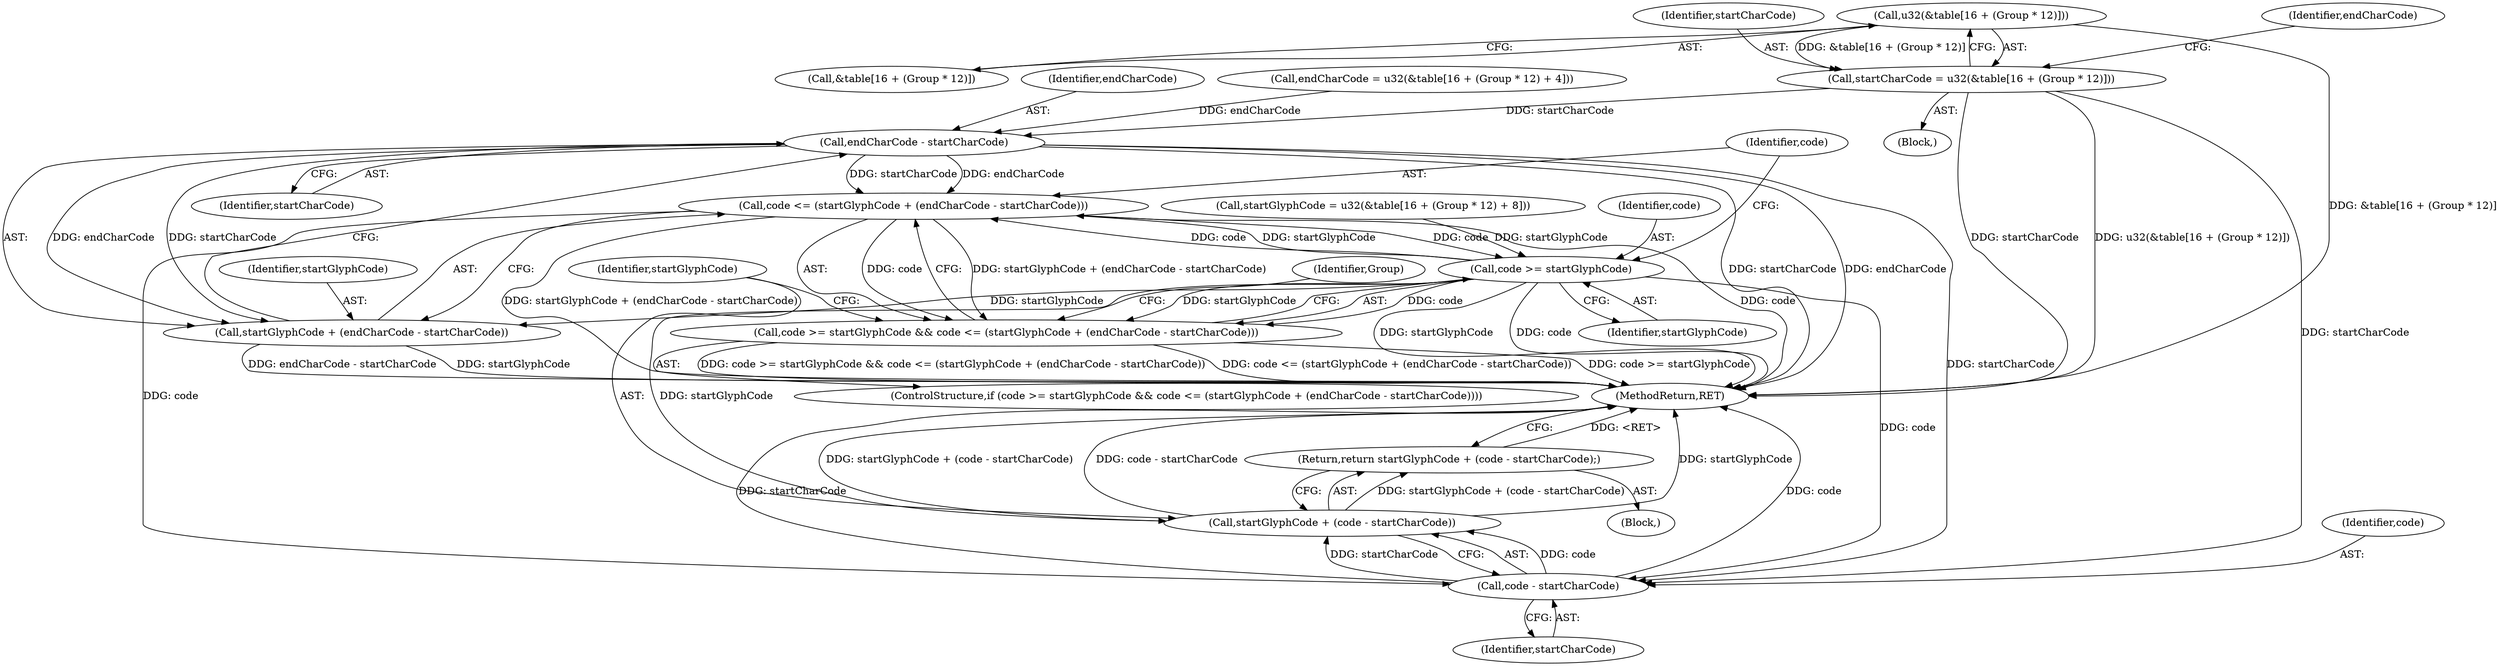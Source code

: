 digraph "0_ghostscript_961b10cdd71403072fb99401a45f3bef6ce53626@pointer" {
"1000751" [label="(Call,u32(&table[16 + (Group * 12)]))"];
"1000749" [label="(Call,startCharCode = u32(&table[16 + (Group * 12)]))"];
"1000797" [label="(Call,endCharCode - startCharCode)"];
"1000793" [label="(Call,code <= (startGlyphCode + (endCharCode - startCharCode)))"];
"1000790" [label="(Call,code >= startGlyphCode)"];
"1000789" [label="(Call,code >= startGlyphCode && code <= (startGlyphCode + (endCharCode - startCharCode)))"];
"1000795" [label="(Call,startGlyphCode + (endCharCode - startCharCode))"];
"1000802" [label="(Call,startGlyphCode + (code - startCharCode))"];
"1000801" [label="(Return,return startGlyphCode + (code - startCharCode);)"];
"1000804" [label="(Call,code - startCharCode)"];
"1000801" [label="(Return,return startGlyphCode + (code - startCharCode);)"];
"1000752" [label="(Call,&table[16 + (Group * 12)])"];
"1000792" [label="(Identifier,startGlyphCode)"];
"1000802" [label="(Call,startGlyphCode + (code - startCharCode))"];
"1000746" [label="(Identifier,Group)"];
"1000775" [label="(Call,startGlyphCode = u32(&table[16 + (Group * 12) + 8]))"];
"1000800" [label="(Block,)"];
"1000793" [label="(Call,code <= (startGlyphCode + (endCharCode - startCharCode)))"];
"1000788" [label="(ControlStructure,if (code >= startGlyphCode && code <= (startGlyphCode + (endCharCode - startCharCode))))"];
"1000790" [label="(Call,code >= startGlyphCode)"];
"1000805" [label="(Identifier,code)"];
"1000751" [label="(Call,u32(&table[16 + (Group * 12)]))"];
"1000789" [label="(Call,code >= startGlyphCode && code <= (startGlyphCode + (endCharCode - startCharCode)))"];
"1000799" [label="(Identifier,startCharCode)"];
"1000803" [label="(Identifier,startGlyphCode)"];
"1000795" [label="(Call,startGlyphCode + (endCharCode - startCharCode))"];
"1000798" [label="(Identifier,endCharCode)"];
"1000797" [label="(Call,endCharCode - startCharCode)"];
"1000794" [label="(Identifier,code)"];
"1000806" [label="(Identifier,startCharCode)"];
"1000750" [label="(Identifier,startCharCode)"];
"1000818" [label="(MethodReturn,RET)"];
"1000749" [label="(Call,startCharCode = u32(&table[16 + (Group * 12)]))"];
"1000762" [label="(Identifier,endCharCode)"];
"1000761" [label="(Call,endCharCode = u32(&table[16 + (Group * 12) + 4]))"];
"1000796" [label="(Identifier,startGlyphCode)"];
"1000804" [label="(Call,code - startCharCode)"];
"1000791" [label="(Identifier,code)"];
"1000747" [label="(Block,)"];
"1000751" -> "1000749"  [label="AST: "];
"1000751" -> "1000752"  [label="CFG: "];
"1000752" -> "1000751"  [label="AST: "];
"1000749" -> "1000751"  [label="CFG: "];
"1000751" -> "1000818"  [label="DDG: &table[16 + (Group * 12)]"];
"1000751" -> "1000749"  [label="DDG: &table[16 + (Group * 12)]"];
"1000749" -> "1000747"  [label="AST: "];
"1000750" -> "1000749"  [label="AST: "];
"1000762" -> "1000749"  [label="CFG: "];
"1000749" -> "1000818"  [label="DDG: u32(&table[16 + (Group * 12)])"];
"1000749" -> "1000818"  [label="DDG: startCharCode"];
"1000749" -> "1000797"  [label="DDG: startCharCode"];
"1000749" -> "1000804"  [label="DDG: startCharCode"];
"1000797" -> "1000795"  [label="AST: "];
"1000797" -> "1000799"  [label="CFG: "];
"1000798" -> "1000797"  [label="AST: "];
"1000799" -> "1000797"  [label="AST: "];
"1000795" -> "1000797"  [label="CFG: "];
"1000797" -> "1000818"  [label="DDG: startCharCode"];
"1000797" -> "1000818"  [label="DDG: endCharCode"];
"1000797" -> "1000793"  [label="DDG: endCharCode"];
"1000797" -> "1000793"  [label="DDG: startCharCode"];
"1000797" -> "1000795"  [label="DDG: endCharCode"];
"1000797" -> "1000795"  [label="DDG: startCharCode"];
"1000761" -> "1000797"  [label="DDG: endCharCode"];
"1000797" -> "1000804"  [label="DDG: startCharCode"];
"1000793" -> "1000789"  [label="AST: "];
"1000793" -> "1000795"  [label="CFG: "];
"1000794" -> "1000793"  [label="AST: "];
"1000795" -> "1000793"  [label="AST: "];
"1000789" -> "1000793"  [label="CFG: "];
"1000793" -> "1000818"  [label="DDG: startGlyphCode + (endCharCode - startCharCode)"];
"1000793" -> "1000818"  [label="DDG: code"];
"1000793" -> "1000790"  [label="DDG: code"];
"1000793" -> "1000789"  [label="DDG: code"];
"1000793" -> "1000789"  [label="DDG: startGlyphCode + (endCharCode - startCharCode)"];
"1000790" -> "1000793"  [label="DDG: code"];
"1000790" -> "1000793"  [label="DDG: startGlyphCode"];
"1000793" -> "1000804"  [label="DDG: code"];
"1000790" -> "1000789"  [label="AST: "];
"1000790" -> "1000792"  [label="CFG: "];
"1000791" -> "1000790"  [label="AST: "];
"1000792" -> "1000790"  [label="AST: "];
"1000794" -> "1000790"  [label="CFG: "];
"1000789" -> "1000790"  [label="CFG: "];
"1000790" -> "1000818"  [label="DDG: startGlyphCode"];
"1000790" -> "1000818"  [label="DDG: code"];
"1000790" -> "1000789"  [label="DDG: code"];
"1000790" -> "1000789"  [label="DDG: startGlyphCode"];
"1000775" -> "1000790"  [label="DDG: startGlyphCode"];
"1000790" -> "1000795"  [label="DDG: startGlyphCode"];
"1000790" -> "1000802"  [label="DDG: startGlyphCode"];
"1000790" -> "1000804"  [label="DDG: code"];
"1000789" -> "1000788"  [label="AST: "];
"1000803" -> "1000789"  [label="CFG: "];
"1000746" -> "1000789"  [label="CFG: "];
"1000789" -> "1000818"  [label="DDG: code >= startGlyphCode && code <= (startGlyphCode + (endCharCode - startCharCode))"];
"1000789" -> "1000818"  [label="DDG: code <= (startGlyphCode + (endCharCode - startCharCode))"];
"1000789" -> "1000818"  [label="DDG: code >= startGlyphCode"];
"1000796" -> "1000795"  [label="AST: "];
"1000795" -> "1000818"  [label="DDG: startGlyphCode"];
"1000795" -> "1000818"  [label="DDG: endCharCode - startCharCode"];
"1000802" -> "1000801"  [label="AST: "];
"1000802" -> "1000804"  [label="CFG: "];
"1000803" -> "1000802"  [label="AST: "];
"1000804" -> "1000802"  [label="AST: "];
"1000801" -> "1000802"  [label="CFG: "];
"1000802" -> "1000818"  [label="DDG: startGlyphCode"];
"1000802" -> "1000818"  [label="DDG: startGlyphCode + (code - startCharCode)"];
"1000802" -> "1000818"  [label="DDG: code - startCharCode"];
"1000802" -> "1000801"  [label="DDG: startGlyphCode + (code - startCharCode)"];
"1000804" -> "1000802"  [label="DDG: code"];
"1000804" -> "1000802"  [label="DDG: startCharCode"];
"1000801" -> "1000800"  [label="AST: "];
"1000818" -> "1000801"  [label="CFG: "];
"1000801" -> "1000818"  [label="DDG: <RET>"];
"1000804" -> "1000806"  [label="CFG: "];
"1000805" -> "1000804"  [label="AST: "];
"1000806" -> "1000804"  [label="AST: "];
"1000804" -> "1000818"  [label="DDG: code"];
"1000804" -> "1000818"  [label="DDG: startCharCode"];
}
